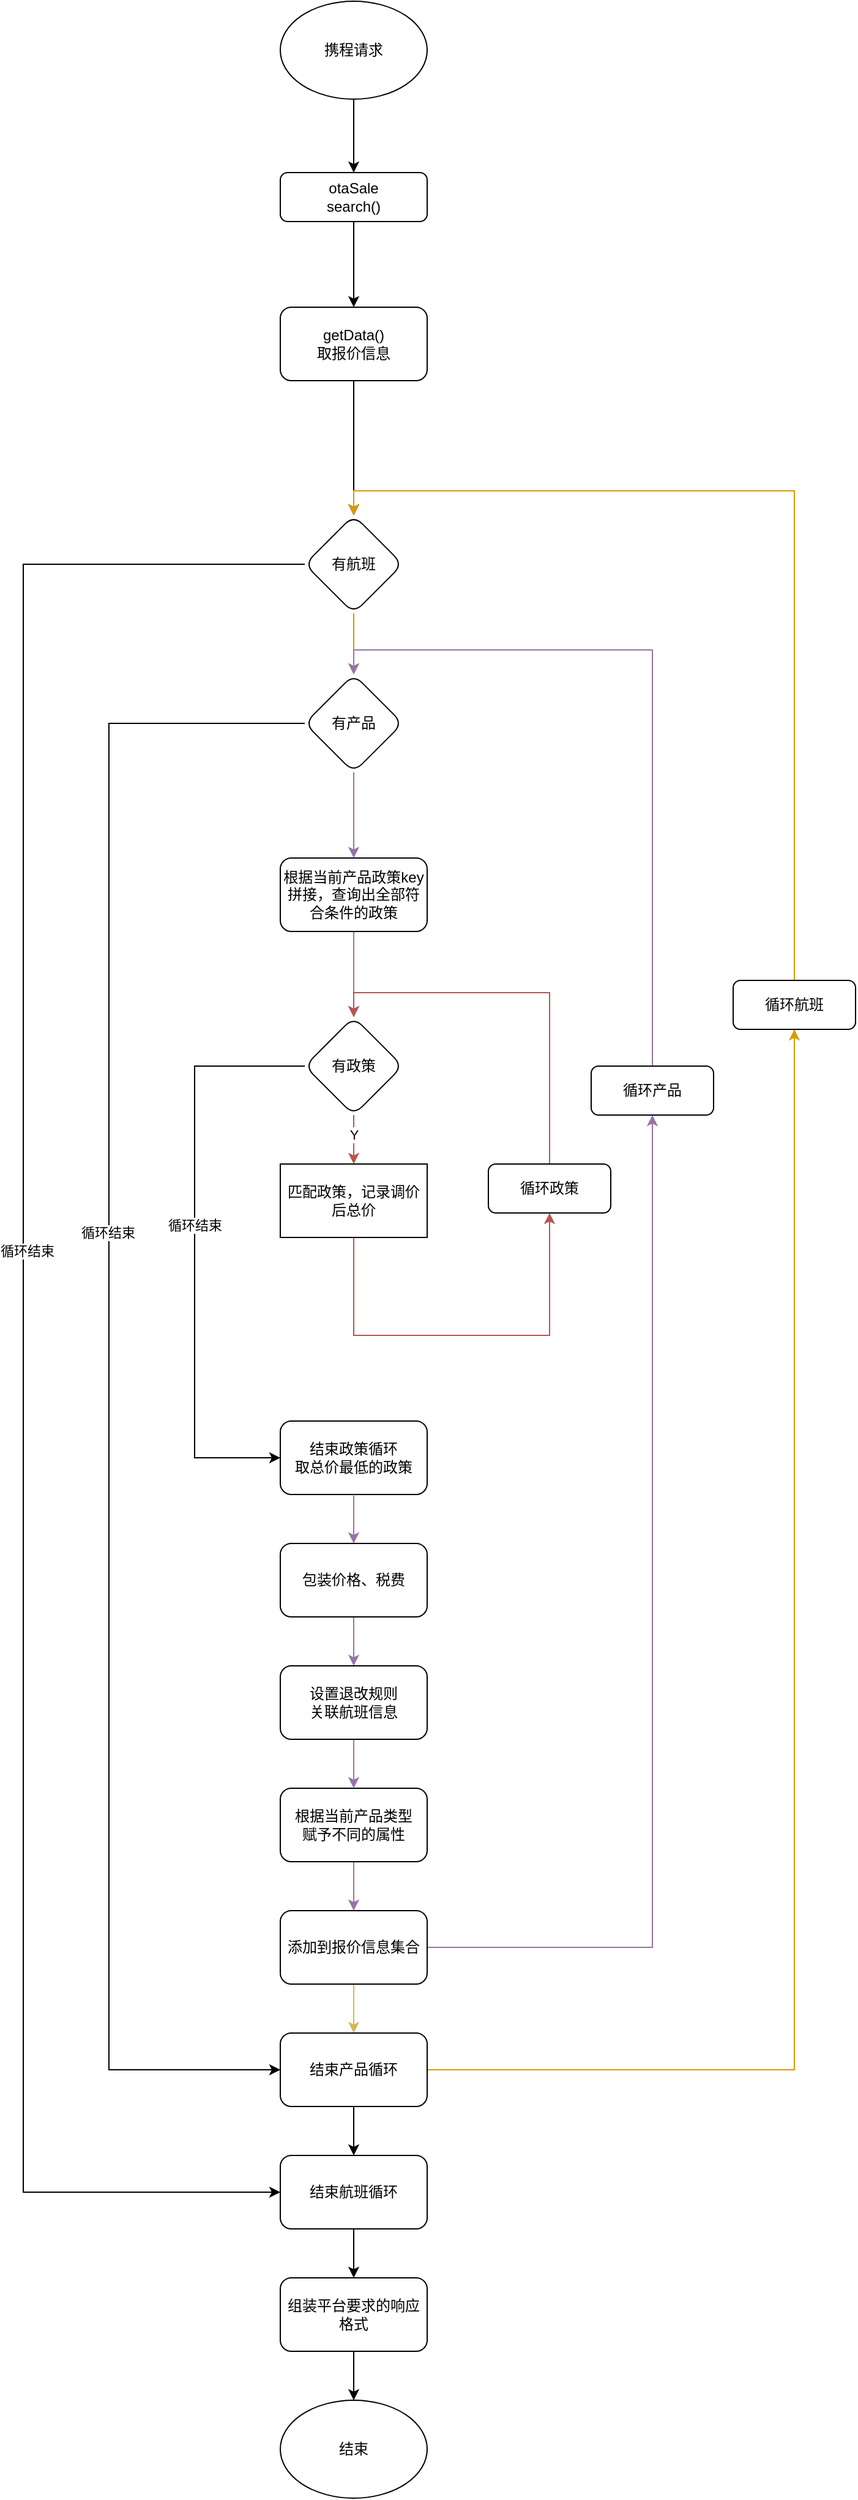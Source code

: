 <mxfile version="24.7.5">
  <diagram id="C5RBs43oDa-KdzZeNtuy" name="Page-1">
    <mxGraphModel dx="2728" dy="1057" grid="1" gridSize="10" guides="1" tooltips="1" connect="1" arrows="1" fold="1" page="1" pageScale="1" pageWidth="827" pageHeight="1169" math="0" shadow="0">
      <root>
        <mxCell id="WIyWlLk6GJQsqaUBKTNV-0" />
        <mxCell id="WIyWlLk6GJQsqaUBKTNV-1" parent="WIyWlLk6GJQsqaUBKTNV-0" />
        <mxCell id="dtS3Ds4gzJAj2oVXJS53-1" style="edgeStyle=orthogonalEdgeStyle;rounded=0;orthogonalLoop=1;jettySize=auto;html=1;entryX=0.5;entryY=0;entryDx=0;entryDy=0;" edge="1" parent="WIyWlLk6GJQsqaUBKTNV-1" source="WIyWlLk6GJQsqaUBKTNV-3" target="dtS3Ds4gzJAj2oVXJS53-0">
          <mxGeometry relative="1" as="geometry" />
        </mxCell>
        <mxCell id="WIyWlLk6GJQsqaUBKTNV-3" value="otaSale&lt;div&gt;search()&lt;/div&gt;" style="rounded=1;whiteSpace=wrap;html=1;fontSize=12;glass=0;strokeWidth=1;shadow=0;" parent="WIyWlLk6GJQsqaUBKTNV-1" vertex="1">
          <mxGeometry x="160" y="150" width="120" height="40" as="geometry" />
        </mxCell>
        <mxCell id="dtS3Ds4gzJAj2oVXJS53-3" value="" style="edgeStyle=orthogonalEdgeStyle;rounded=0;orthogonalLoop=1;jettySize=auto;html=1;" edge="1" parent="WIyWlLk6GJQsqaUBKTNV-1" source="dtS3Ds4gzJAj2oVXJS53-0" target="dtS3Ds4gzJAj2oVXJS53-9">
          <mxGeometry relative="1" as="geometry">
            <mxPoint x="240" y="300" as="targetPoint" />
          </mxGeometry>
        </mxCell>
        <mxCell id="dtS3Ds4gzJAj2oVXJS53-0" value="getData()&lt;div&gt;取报价信息&lt;/div&gt;" style="rounded=1;whiteSpace=wrap;html=1;" vertex="1" parent="WIyWlLk6GJQsqaUBKTNV-1">
          <mxGeometry x="160" y="260" width="120" height="60" as="geometry" />
        </mxCell>
        <mxCell id="dtS3Ds4gzJAj2oVXJS53-8" value="" style="edgeStyle=orthogonalEdgeStyle;rounded=0;orthogonalLoop=1;jettySize=auto;html=1;entryX=0.5;entryY=0;entryDx=0;entryDy=0;fillColor=#e1d5e7;strokeColor=#9673a6;" edge="1" parent="WIyWlLk6GJQsqaUBKTNV-1" source="dtS3Ds4gzJAj2oVXJS53-5" target="dtS3Ds4gzJAj2oVXJS53-12">
          <mxGeometry relative="1" as="geometry">
            <mxPoint x="220" y="830" as="targetPoint" />
          </mxGeometry>
        </mxCell>
        <mxCell id="dtS3Ds4gzJAj2oVXJS53-54" style="edgeStyle=orthogonalEdgeStyle;rounded=0;orthogonalLoop=1;jettySize=auto;html=1;exitX=0;exitY=0.5;exitDx=0;exitDy=0;entryX=0;entryY=0.5;entryDx=0;entryDy=0;" edge="1" parent="WIyWlLk6GJQsqaUBKTNV-1" source="dtS3Ds4gzJAj2oVXJS53-9" target="dtS3Ds4gzJAj2oVXJS53-83">
          <mxGeometry relative="1" as="geometry">
            <mxPoint x="50" y="1920" as="targetPoint" />
            <Array as="points">
              <mxPoint x="-50" y="470" />
              <mxPoint x="-50" y="1800" />
            </Array>
          </mxGeometry>
        </mxCell>
        <mxCell id="dtS3Ds4gzJAj2oVXJS53-55" value="循环结束" style="edgeLabel;html=1;align=center;verticalAlign=middle;resizable=0;points=[];" vertex="1" connectable="0" parent="dtS3Ds4gzJAj2oVXJS53-54">
          <mxGeometry x="-0.106" y="3" relative="1" as="geometry">
            <mxPoint as="offset" />
          </mxGeometry>
        </mxCell>
        <mxCell id="dtS3Ds4gzJAj2oVXJS53-5" value="根据当前产品政策key拼接，查询出全部符合条件的政策" style="whiteSpace=wrap;html=1;rounded=1;" vertex="1" parent="WIyWlLk6GJQsqaUBKTNV-1">
          <mxGeometry x="160" y="710" width="120" height="60" as="geometry" />
        </mxCell>
        <mxCell id="dtS3Ds4gzJAj2oVXJS53-67" value="" style="edgeStyle=orthogonalEdgeStyle;rounded=0;orthogonalLoop=1;jettySize=auto;html=1;fillColor=#ffe6cc;strokeColor=#d79b00;" edge="1" parent="WIyWlLk6GJQsqaUBKTNV-1" source="dtS3Ds4gzJAj2oVXJS53-9" target="dtS3Ds4gzJAj2oVXJS53-66">
          <mxGeometry relative="1" as="geometry" />
        </mxCell>
        <mxCell id="dtS3Ds4gzJAj2oVXJS53-9" value="有航班" style="rhombus;whiteSpace=wrap;html=1;rounded=1;" vertex="1" parent="WIyWlLk6GJQsqaUBKTNV-1">
          <mxGeometry x="180" y="430" width="80" height="80" as="geometry" />
        </mxCell>
        <mxCell id="dtS3Ds4gzJAj2oVXJS53-14" value="" style="edgeStyle=orthogonalEdgeStyle;rounded=0;orthogonalLoop=1;jettySize=auto;html=1;fillColor=#f8cecc;strokeColor=#b85450;" edge="1" parent="WIyWlLk6GJQsqaUBKTNV-1" source="dtS3Ds4gzJAj2oVXJS53-12" target="dtS3Ds4gzJAj2oVXJS53-13">
          <mxGeometry relative="1" as="geometry" />
        </mxCell>
        <mxCell id="dtS3Ds4gzJAj2oVXJS53-30" value="Y" style="edgeLabel;html=1;align=center;verticalAlign=middle;resizable=0;points=[];" vertex="1" connectable="0" parent="dtS3Ds4gzJAj2oVXJS53-14">
          <mxGeometry x="-0.2" relative="1" as="geometry">
            <mxPoint as="offset" />
          </mxGeometry>
        </mxCell>
        <mxCell id="dtS3Ds4gzJAj2oVXJS53-32" value="" style="edgeStyle=orthogonalEdgeStyle;rounded=0;orthogonalLoop=1;jettySize=auto;html=1;" edge="1" parent="WIyWlLk6GJQsqaUBKTNV-1" source="dtS3Ds4gzJAj2oVXJS53-12" target="dtS3Ds4gzJAj2oVXJS53-31">
          <mxGeometry relative="1" as="geometry">
            <Array as="points">
              <mxPoint x="90" y="880" />
              <mxPoint x="90" y="1200" />
            </Array>
          </mxGeometry>
        </mxCell>
        <mxCell id="dtS3Ds4gzJAj2oVXJS53-34" value="循环结束" style="edgeLabel;html=1;align=center;verticalAlign=middle;resizable=0;points=[];" vertex="1" connectable="0" parent="dtS3Ds4gzJAj2oVXJS53-32">
          <mxGeometry x="-0.304" y="3" relative="1" as="geometry">
            <mxPoint x="-3" y="53" as="offset" />
          </mxGeometry>
        </mxCell>
        <mxCell id="dtS3Ds4gzJAj2oVXJS53-12" value="有政策" style="rhombus;whiteSpace=wrap;html=1;rounded=1;" vertex="1" parent="WIyWlLk6GJQsqaUBKTNV-1">
          <mxGeometry x="180" y="840" width="80" height="80" as="geometry" />
        </mxCell>
        <mxCell id="dtS3Ds4gzJAj2oVXJS53-27" style="edgeStyle=orthogonalEdgeStyle;rounded=0;orthogonalLoop=1;jettySize=auto;html=1;entryX=0.5;entryY=1;entryDx=0;entryDy=0;exitX=0.5;exitY=1;exitDx=0;exitDy=0;fillColor=#f8cecc;strokeColor=#b85450;" edge="1" parent="WIyWlLk6GJQsqaUBKTNV-1" source="dtS3Ds4gzJAj2oVXJS53-13" target="dtS3Ds4gzJAj2oVXJS53-19">
          <mxGeometry relative="1" as="geometry">
            <Array as="points">
              <mxPoint x="220" y="1100" />
              <mxPoint x="380" y="1100" />
              <mxPoint x="380" y="1000" />
            </Array>
          </mxGeometry>
        </mxCell>
        <mxCell id="dtS3Ds4gzJAj2oVXJS53-13" value="匹配政策，记录调价后总价" style="whiteSpace=wrap;html=1;" vertex="1" parent="WIyWlLk6GJQsqaUBKTNV-1">
          <mxGeometry x="160" y="960" width="120" height="60" as="geometry" />
        </mxCell>
        <mxCell id="dtS3Ds4gzJAj2oVXJS53-29" style="edgeStyle=orthogonalEdgeStyle;rounded=0;orthogonalLoop=1;jettySize=auto;html=1;entryX=0.5;entryY=0;entryDx=0;entryDy=0;fillColor=#f8cecc;strokeColor=#b85450;" edge="1" parent="WIyWlLk6GJQsqaUBKTNV-1" source="dtS3Ds4gzJAj2oVXJS53-19" target="dtS3Ds4gzJAj2oVXJS53-12">
          <mxGeometry relative="1" as="geometry">
            <Array as="points">
              <mxPoint x="380" y="820" />
              <mxPoint x="220" y="820" />
            </Array>
          </mxGeometry>
        </mxCell>
        <mxCell id="dtS3Ds4gzJAj2oVXJS53-19" value="循环政策" style="rounded=1;whiteSpace=wrap;html=1;" vertex="1" parent="WIyWlLk6GJQsqaUBKTNV-1">
          <mxGeometry x="330" y="960" width="100" height="40" as="geometry" />
        </mxCell>
        <mxCell id="dtS3Ds4gzJAj2oVXJS53-31" value="结束政策循环&lt;div&gt;取总价最低的政策&lt;/div&gt;" style="whiteSpace=wrap;html=1;rounded=1;" vertex="1" parent="WIyWlLk6GJQsqaUBKTNV-1">
          <mxGeometry x="160" y="1170" width="120" height="60" as="geometry" />
        </mxCell>
        <mxCell id="dtS3Ds4gzJAj2oVXJS53-38" value="" style="edgeStyle=orthogonalEdgeStyle;rounded=0;orthogonalLoop=1;jettySize=auto;html=1;fillColor=#e1d5e7;strokeColor=#9673a6;exitX=0.5;exitY=1;exitDx=0;exitDy=0;" edge="1" parent="WIyWlLk6GJQsqaUBKTNV-1" source="dtS3Ds4gzJAj2oVXJS53-31" target="dtS3Ds4gzJAj2oVXJS53-37">
          <mxGeometry relative="1" as="geometry">
            <mxPoint x="220" y="1370" as="sourcePoint" />
          </mxGeometry>
        </mxCell>
        <mxCell id="dtS3Ds4gzJAj2oVXJS53-56" style="edgeStyle=orthogonalEdgeStyle;rounded=0;orthogonalLoop=1;jettySize=auto;html=1;entryX=0.5;entryY=1;entryDx=0;entryDy=0;fillColor=#ffe6cc;strokeColor=#d79b00;exitX=1;exitY=0.5;exitDx=0;exitDy=0;" edge="1" parent="WIyWlLk6GJQsqaUBKTNV-1" source="dtS3Ds4gzJAj2oVXJS53-81" target="dtS3Ds4gzJAj2oVXJS53-58">
          <mxGeometry relative="1" as="geometry">
            <mxPoint x="510" y="1031" as="targetPoint" />
          </mxGeometry>
        </mxCell>
        <mxCell id="dtS3Ds4gzJAj2oVXJS53-70" value="" style="edgeStyle=orthogonalEdgeStyle;rounded=0;orthogonalLoop=1;jettySize=auto;html=1;fillColor=#e1d5e7;strokeColor=#9673a6;" edge="1" parent="WIyWlLk6GJQsqaUBKTNV-1" source="dtS3Ds4gzJAj2oVXJS53-37" target="dtS3Ds4gzJAj2oVXJS53-69">
          <mxGeometry relative="1" as="geometry" />
        </mxCell>
        <mxCell id="dtS3Ds4gzJAj2oVXJS53-37" value="包装价格、税费" style="whiteSpace=wrap;html=1;rounded=1;" vertex="1" parent="WIyWlLk6GJQsqaUBKTNV-1">
          <mxGeometry x="160" y="1270" width="120" height="60" as="geometry" />
        </mxCell>
        <mxCell id="dtS3Ds4gzJAj2oVXJS53-40" style="edgeStyle=orthogonalEdgeStyle;rounded=0;orthogonalLoop=1;jettySize=auto;html=1;" edge="1" parent="WIyWlLk6GJQsqaUBKTNV-1" source="dtS3Ds4gzJAj2oVXJS53-39" target="WIyWlLk6GJQsqaUBKTNV-3">
          <mxGeometry relative="1" as="geometry" />
        </mxCell>
        <mxCell id="dtS3Ds4gzJAj2oVXJS53-39" value="携程请求" style="ellipse;whiteSpace=wrap;html=1;" vertex="1" parent="WIyWlLk6GJQsqaUBKTNV-1">
          <mxGeometry x="160" y="10" width="120" height="80" as="geometry" />
        </mxCell>
        <mxCell id="dtS3Ds4gzJAj2oVXJS53-49" value="结束" style="ellipse;whiteSpace=wrap;html=1;" vertex="1" parent="WIyWlLk6GJQsqaUBKTNV-1">
          <mxGeometry x="160" y="1970" width="120" height="80" as="geometry" />
        </mxCell>
        <mxCell id="dtS3Ds4gzJAj2oVXJS53-52" style="edgeStyle=orthogonalEdgeStyle;rounded=0;orthogonalLoop=1;jettySize=auto;html=1;" edge="1" parent="WIyWlLk6GJQsqaUBKTNV-1" source="dtS3Ds4gzJAj2oVXJS53-50" target="dtS3Ds4gzJAj2oVXJS53-49">
          <mxGeometry relative="1" as="geometry" />
        </mxCell>
        <mxCell id="dtS3Ds4gzJAj2oVXJS53-50" value="组装平台要求的响应格式" style="whiteSpace=wrap;html=1;rounded=1;" vertex="1" parent="WIyWlLk6GJQsqaUBKTNV-1">
          <mxGeometry x="160" y="1870" width="120" height="60" as="geometry" />
        </mxCell>
        <mxCell id="dtS3Ds4gzJAj2oVXJS53-59" style="edgeStyle=orthogonalEdgeStyle;rounded=0;orthogonalLoop=1;jettySize=auto;html=1;entryX=0.5;entryY=0;entryDx=0;entryDy=0;fillColor=#ffe6cc;strokeColor=#d79b00;" edge="1" parent="WIyWlLk6GJQsqaUBKTNV-1" source="dtS3Ds4gzJAj2oVXJS53-58" target="dtS3Ds4gzJAj2oVXJS53-9">
          <mxGeometry relative="1" as="geometry">
            <Array as="points">
              <mxPoint x="580" y="980" />
              <mxPoint x="580" y="410" />
              <mxPoint x="220" y="410" />
            </Array>
          </mxGeometry>
        </mxCell>
        <mxCell id="dtS3Ds4gzJAj2oVXJS53-58" value="循环航班" style="rounded=1;whiteSpace=wrap;html=1;" vertex="1" parent="WIyWlLk6GJQsqaUBKTNV-1">
          <mxGeometry x="530" y="810" width="100" height="40" as="geometry" />
        </mxCell>
        <mxCell id="dtS3Ds4gzJAj2oVXJS53-76" value="" style="edgeStyle=orthogonalEdgeStyle;rounded=0;orthogonalLoop=1;jettySize=auto;html=1;fillColor=#e1d5e7;strokeColor=#9673a6;" edge="1" parent="WIyWlLk6GJQsqaUBKTNV-1" source="dtS3Ds4gzJAj2oVXJS53-62" target="dtS3Ds4gzJAj2oVXJS53-75">
          <mxGeometry relative="1" as="geometry" />
        </mxCell>
        <mxCell id="dtS3Ds4gzJAj2oVXJS53-62" value="根据当前产品类型&lt;div&gt;赋予不同的属性&lt;/div&gt;" style="whiteSpace=wrap;html=1;rounded=1;" vertex="1" parent="WIyWlLk6GJQsqaUBKTNV-1">
          <mxGeometry x="160" y="1470" width="120" height="60" as="geometry" />
        </mxCell>
        <mxCell id="dtS3Ds4gzJAj2oVXJS53-68" value="" style="edgeStyle=orthogonalEdgeStyle;rounded=0;orthogonalLoop=1;jettySize=auto;html=1;fillColor=#e1d5e7;strokeColor=#9673a6;" edge="1" parent="WIyWlLk6GJQsqaUBKTNV-1" source="dtS3Ds4gzJAj2oVXJS53-66" target="dtS3Ds4gzJAj2oVXJS53-5">
          <mxGeometry relative="1" as="geometry" />
        </mxCell>
        <mxCell id="dtS3Ds4gzJAj2oVXJS53-79" style="edgeStyle=orthogonalEdgeStyle;rounded=0;orthogonalLoop=1;jettySize=auto;html=1;entryX=0;entryY=0.5;entryDx=0;entryDy=0;" edge="1" parent="WIyWlLk6GJQsqaUBKTNV-1" source="dtS3Ds4gzJAj2oVXJS53-66" target="dtS3Ds4gzJAj2oVXJS53-81">
          <mxGeometry relative="1" as="geometry">
            <mxPoint x="160" y="2110" as="targetPoint" />
            <Array as="points">
              <mxPoint x="20" y="600" />
              <mxPoint x="20" y="1700" />
            </Array>
          </mxGeometry>
        </mxCell>
        <mxCell id="dtS3Ds4gzJAj2oVXJS53-80" value="循环结束" style="edgeLabel;html=1;align=center;verticalAlign=middle;resizable=0;points=[];" vertex="1" connectable="0" parent="dtS3Ds4gzJAj2oVXJS53-79">
          <mxGeometry x="-0.177" y="-1" relative="1" as="geometry">
            <mxPoint as="offset" />
          </mxGeometry>
        </mxCell>
        <mxCell id="dtS3Ds4gzJAj2oVXJS53-66" value="有产品" style="rhombus;whiteSpace=wrap;html=1;rounded=1;" vertex="1" parent="WIyWlLk6GJQsqaUBKTNV-1">
          <mxGeometry x="180" y="560" width="80" height="80" as="geometry" />
        </mxCell>
        <mxCell id="dtS3Ds4gzJAj2oVXJS53-87" value="" style="edgeStyle=orthogonalEdgeStyle;rounded=0;orthogonalLoop=1;jettySize=auto;html=1;fillColor=#e1d5e7;strokeColor=#9673a6;" edge="1" parent="WIyWlLk6GJQsqaUBKTNV-1" source="dtS3Ds4gzJAj2oVXJS53-69" target="dtS3Ds4gzJAj2oVXJS53-62">
          <mxGeometry relative="1" as="geometry" />
        </mxCell>
        <mxCell id="dtS3Ds4gzJAj2oVXJS53-69" value="设置退改规则&lt;div&gt;关联航班信息&lt;/div&gt;" style="whiteSpace=wrap;html=1;rounded=1;" vertex="1" parent="WIyWlLk6GJQsqaUBKTNV-1">
          <mxGeometry x="160" y="1370" width="120" height="60" as="geometry" />
        </mxCell>
        <mxCell id="dtS3Ds4gzJAj2oVXJS53-85" value="" style="edgeStyle=orthogonalEdgeStyle;rounded=0;orthogonalLoop=1;jettySize=auto;html=1;fillColor=#fff2cc;strokeColor=#d6b656;" edge="1" parent="WIyWlLk6GJQsqaUBKTNV-1" source="dtS3Ds4gzJAj2oVXJS53-75" target="dtS3Ds4gzJAj2oVXJS53-81">
          <mxGeometry relative="1" as="geometry" />
        </mxCell>
        <mxCell id="dtS3Ds4gzJAj2oVXJS53-95" style="edgeStyle=orthogonalEdgeStyle;rounded=0;orthogonalLoop=1;jettySize=auto;html=1;entryX=0.5;entryY=1;entryDx=0;entryDy=0;fillColor=#e1d5e7;strokeColor=#9673a6;" edge="1" parent="WIyWlLk6GJQsqaUBKTNV-1" source="dtS3Ds4gzJAj2oVXJS53-75" target="dtS3Ds4gzJAj2oVXJS53-93">
          <mxGeometry relative="1" as="geometry" />
        </mxCell>
        <mxCell id="dtS3Ds4gzJAj2oVXJS53-75" value="添加到报价信息集合" style="whiteSpace=wrap;html=1;rounded=1;" vertex="1" parent="WIyWlLk6GJQsqaUBKTNV-1">
          <mxGeometry x="160" y="1570" width="120" height="60" as="geometry" />
        </mxCell>
        <mxCell id="dtS3Ds4gzJAj2oVXJS53-84" value="" style="edgeStyle=orthogonalEdgeStyle;rounded=0;orthogonalLoop=1;jettySize=auto;html=1;" edge="1" parent="WIyWlLk6GJQsqaUBKTNV-1" source="dtS3Ds4gzJAj2oVXJS53-81" target="dtS3Ds4gzJAj2oVXJS53-83">
          <mxGeometry relative="1" as="geometry" />
        </mxCell>
        <mxCell id="dtS3Ds4gzJAj2oVXJS53-81" value="结束产品循环" style="whiteSpace=wrap;html=1;rounded=1;" vertex="1" parent="WIyWlLk6GJQsqaUBKTNV-1">
          <mxGeometry x="160" y="1670" width="120" height="60" as="geometry" />
        </mxCell>
        <mxCell id="dtS3Ds4gzJAj2oVXJS53-86" value="" style="edgeStyle=orthogonalEdgeStyle;rounded=0;orthogonalLoop=1;jettySize=auto;html=1;" edge="1" parent="WIyWlLk6GJQsqaUBKTNV-1" source="dtS3Ds4gzJAj2oVXJS53-83" target="dtS3Ds4gzJAj2oVXJS53-50">
          <mxGeometry relative="1" as="geometry" />
        </mxCell>
        <mxCell id="dtS3Ds4gzJAj2oVXJS53-83" value="结束航班循环" style="whiteSpace=wrap;html=1;rounded=1;" vertex="1" parent="WIyWlLk6GJQsqaUBKTNV-1">
          <mxGeometry x="160" y="1770" width="120" height="60" as="geometry" />
        </mxCell>
        <mxCell id="dtS3Ds4gzJAj2oVXJS53-96" style="edgeStyle=orthogonalEdgeStyle;rounded=0;orthogonalLoop=1;jettySize=auto;html=1;entryX=0.5;entryY=0;entryDx=0;entryDy=0;fillColor=#e1d5e7;strokeColor=#9673a6;" edge="1" parent="WIyWlLk6GJQsqaUBKTNV-1" source="dtS3Ds4gzJAj2oVXJS53-93" target="dtS3Ds4gzJAj2oVXJS53-66">
          <mxGeometry relative="1" as="geometry">
            <Array as="points">
              <mxPoint x="464" y="540" />
              <mxPoint x="220" y="540" />
            </Array>
          </mxGeometry>
        </mxCell>
        <mxCell id="dtS3Ds4gzJAj2oVXJS53-93" value="循环产品" style="rounded=1;whiteSpace=wrap;html=1;" vertex="1" parent="WIyWlLk6GJQsqaUBKTNV-1">
          <mxGeometry x="414" y="880" width="100" height="40" as="geometry" />
        </mxCell>
      </root>
    </mxGraphModel>
  </diagram>
</mxfile>
